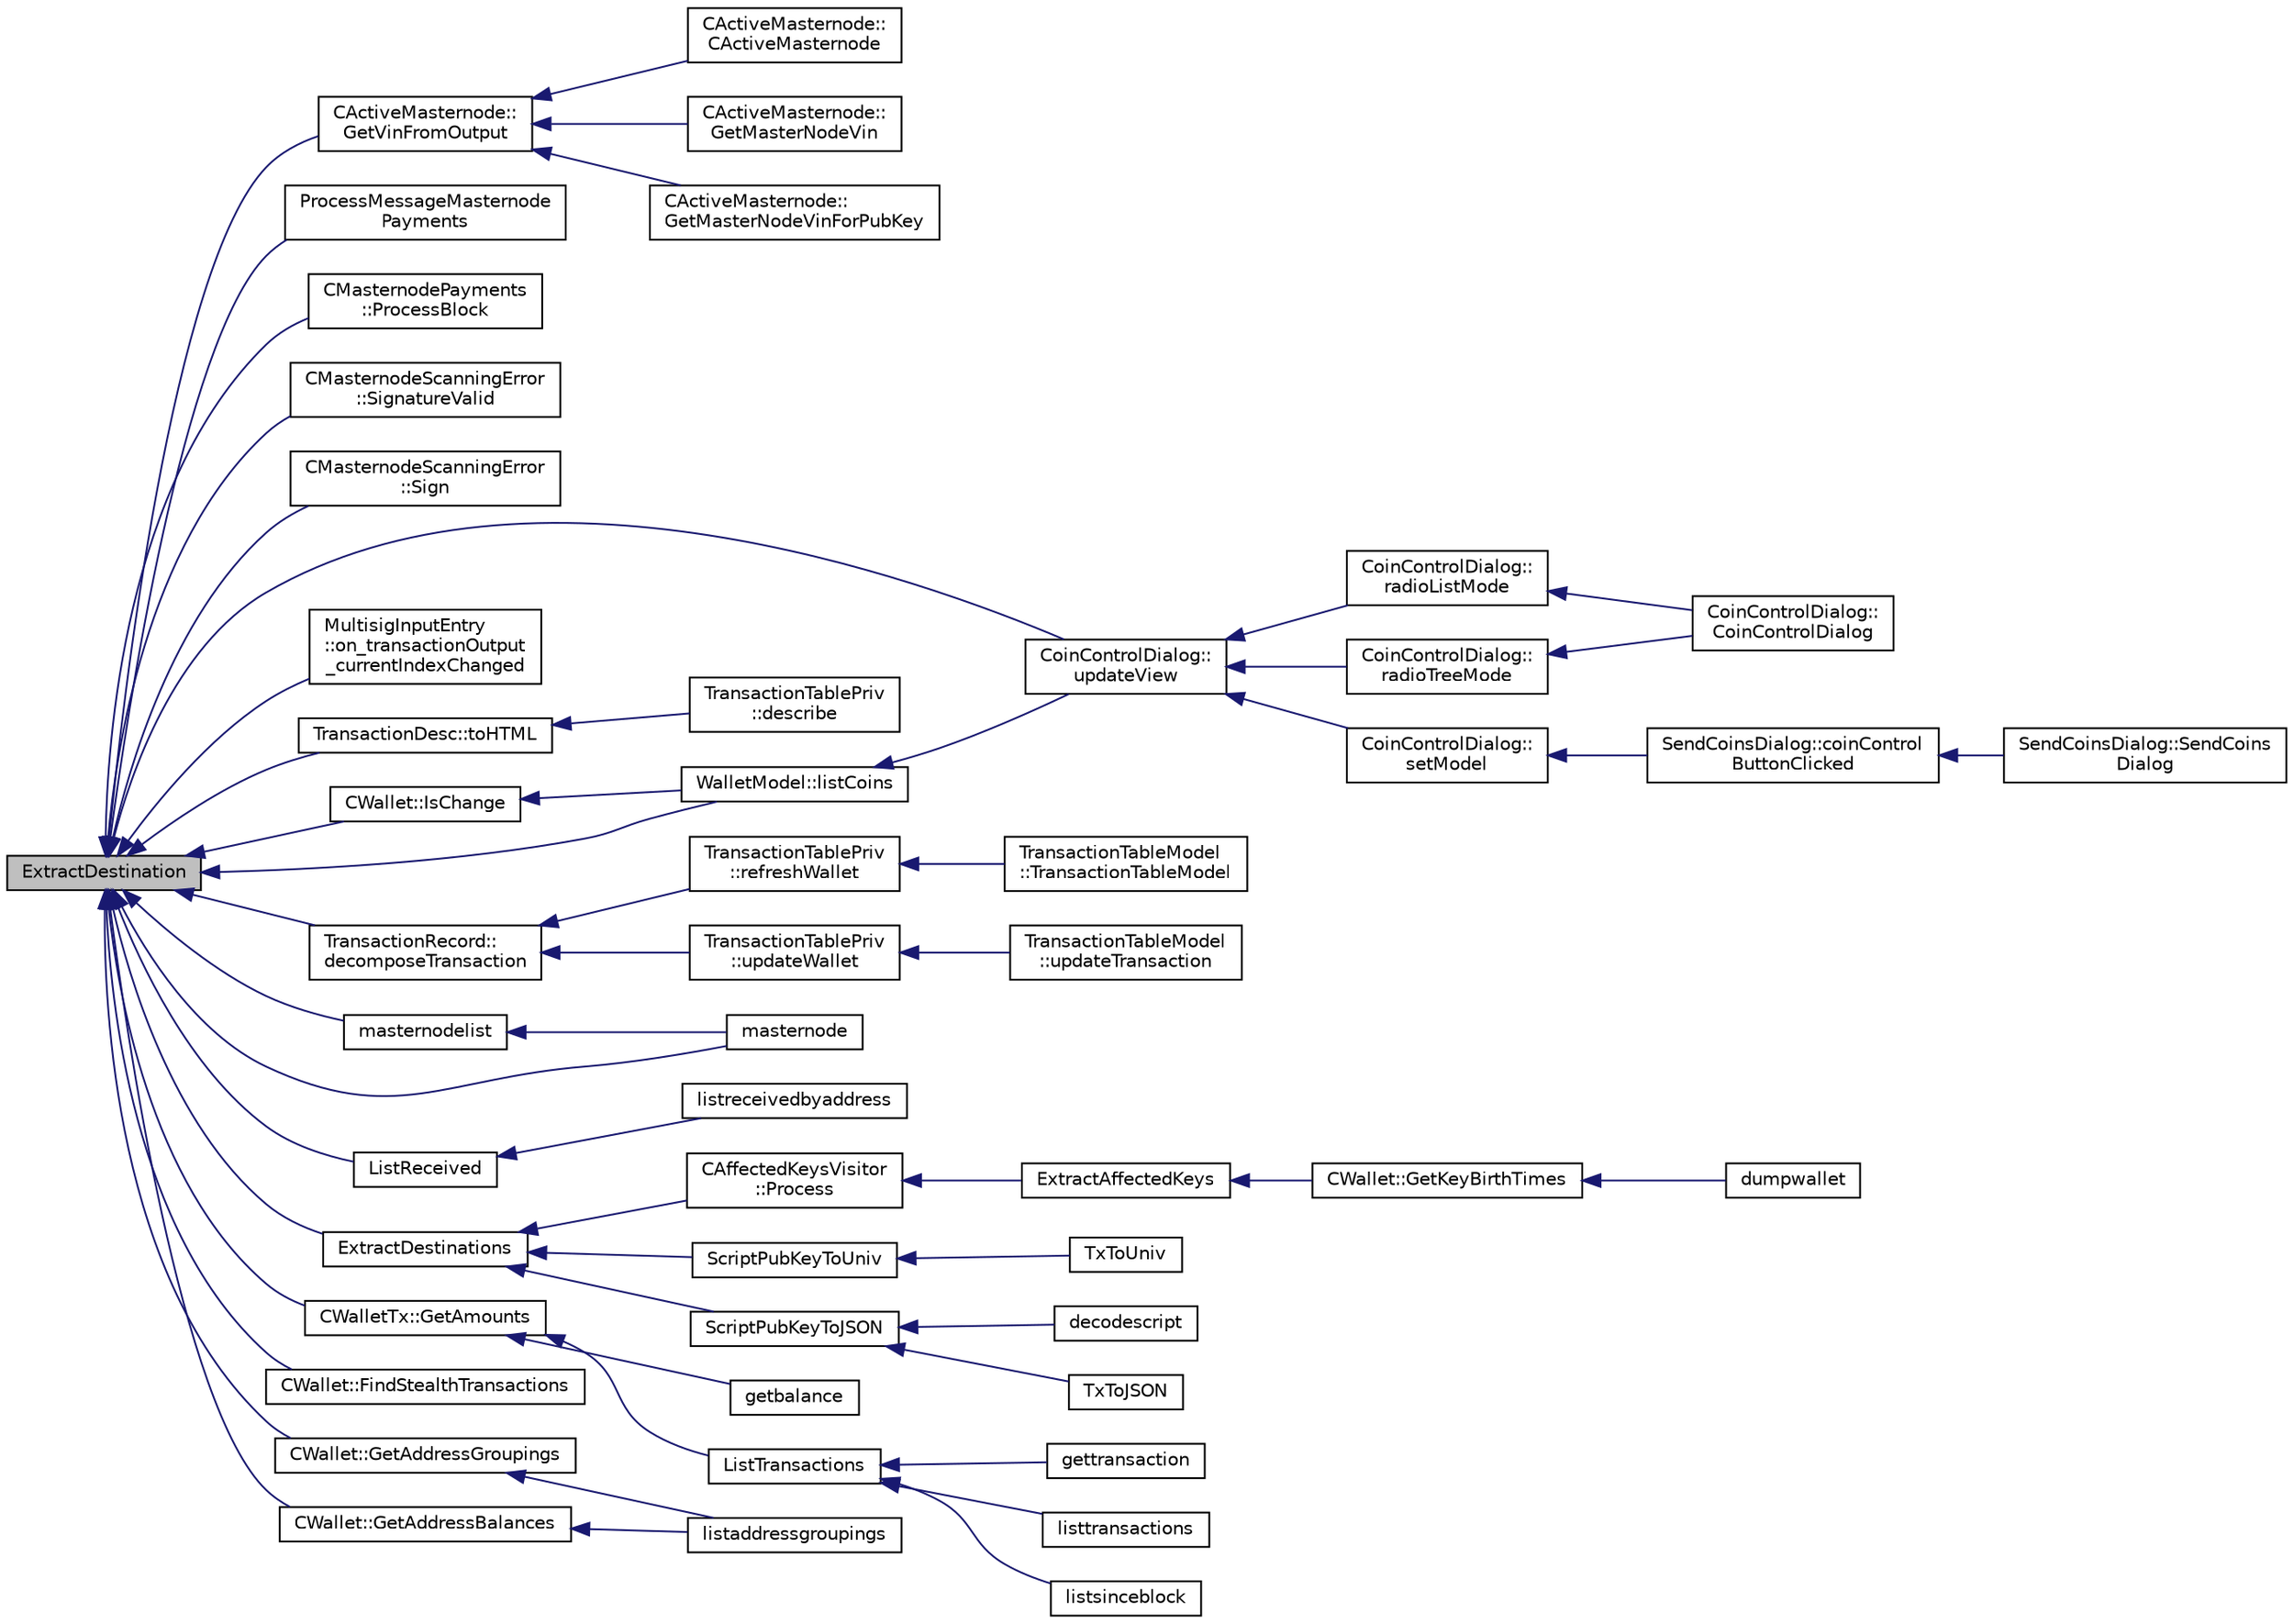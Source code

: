 digraph "ExtractDestination"
{
  edge [fontname="Helvetica",fontsize="10",labelfontname="Helvetica",labelfontsize="10"];
  node [fontname="Helvetica",fontsize="10",shape=record];
  rankdir="LR";
  Node49 [label="ExtractDestination",height=0.2,width=0.4,color="black", fillcolor="grey75", style="filled", fontcolor="black"];
  Node49 -> Node50 [dir="back",color="midnightblue",fontsize="10",style="solid",fontname="Helvetica"];
  Node50 [label="CActiveMasternode::\lGetVinFromOutput",height=0.2,width=0.4,color="black", fillcolor="white", style="filled",URL="$d9/d29/class_c_active_masternode.html#abc2ae1e24001f80ace4bbea2b6453944"];
  Node50 -> Node51 [dir="back",color="midnightblue",fontsize="10",style="solid",fontname="Helvetica"];
  Node51 [label="CActiveMasternode::\lGetMasterNodeVin",height=0.2,width=0.4,color="black", fillcolor="white", style="filled",URL="$d9/d29/class_c_active_masternode.html#adc93036b86ee9ef6abe5e0b783a51283"];
  Node50 -> Node52 [dir="back",color="midnightblue",fontsize="10",style="solid",fontname="Helvetica"];
  Node52 [label="CActiveMasternode::\lGetMasterNodeVinForPubKey",height=0.2,width=0.4,color="black", fillcolor="white", style="filled",URL="$d9/d29/class_c_active_masternode.html#ada17e6bbfd69a3acf166b49c10365da4"];
  Node50 -> Node53 [dir="back",color="midnightblue",fontsize="10",style="solid",fontname="Helvetica"];
  Node53 [label="CActiveMasternode::\lCActiveMasternode",height=0.2,width=0.4,color="black", fillcolor="white", style="filled",URL="$d9/d29/class_c_active_masternode.html#a7ffb946d1b2aad0054d3b3efce8c0543"];
  Node49 -> Node54 [dir="back",color="midnightblue",fontsize="10",style="solid",fontname="Helvetica"];
  Node54 [label="ProcessMessageMasternode\lPayments",height=0.2,width=0.4,color="black", fillcolor="white", style="filled",URL="$dc/d20/masternode-payments_8h.html#a8c28fb440d8031543d1de309e34c40f2"];
  Node49 -> Node55 [dir="back",color="midnightblue",fontsize="10",style="solid",fontname="Helvetica"];
  Node55 [label="CMasternodePayments\l::ProcessBlock",height=0.2,width=0.4,color="black", fillcolor="white", style="filled",URL="$dc/d9a/class_c_masternode_payments.html#aa23dfbc148f10f601e9771bfcffea441"];
  Node49 -> Node56 [dir="back",color="midnightblue",fontsize="10",style="solid",fontname="Helvetica"];
  Node56 [label="CMasternodeScanningError\l::SignatureValid",height=0.2,width=0.4,color="black", fillcolor="white", style="filled",URL="$d0/de7/class_c_masternode_scanning_error.html#ae90fca573f70f7faa4c9f3a5db145f36"];
  Node49 -> Node57 [dir="back",color="midnightblue",fontsize="10",style="solid",fontname="Helvetica"];
  Node57 [label="CMasternodeScanningError\l::Sign",height=0.2,width=0.4,color="black", fillcolor="white", style="filled",URL="$d0/de7/class_c_masternode_scanning_error.html#afdc8ec9b08767cdf3c6a6cc819af7d09"];
  Node49 -> Node58 [dir="back",color="midnightblue",fontsize="10",style="solid",fontname="Helvetica"];
  Node58 [label="CoinControlDialog::\lupdateView",height=0.2,width=0.4,color="black", fillcolor="white", style="filled",URL="$dd/dfb/class_coin_control_dialog.html#aadea33050e5c1efd5eae8d2fcfa721f9"];
  Node58 -> Node59 [dir="back",color="midnightblue",fontsize="10",style="solid",fontname="Helvetica"];
  Node59 [label="CoinControlDialog::\lsetModel",height=0.2,width=0.4,color="black", fillcolor="white", style="filled",URL="$dd/dfb/class_coin_control_dialog.html#a4c34a48574814089c54f763a22f5317a"];
  Node59 -> Node60 [dir="back",color="midnightblue",fontsize="10",style="solid",fontname="Helvetica"];
  Node60 [label="SendCoinsDialog::coinControl\lButtonClicked",height=0.2,width=0.4,color="black", fillcolor="white", style="filled",URL="$d6/de6/class_send_coins_dialog.html#a59d757d9e4bea5b380eb480fd79cfb49"];
  Node60 -> Node61 [dir="back",color="midnightblue",fontsize="10",style="solid",fontname="Helvetica"];
  Node61 [label="SendCoinsDialog::SendCoins\lDialog",height=0.2,width=0.4,color="black", fillcolor="white", style="filled",URL="$d6/de6/class_send_coins_dialog.html#a0df5bc29d1df68eda44826651afc595f"];
  Node58 -> Node62 [dir="back",color="midnightblue",fontsize="10",style="solid",fontname="Helvetica"];
  Node62 [label="CoinControlDialog::\lradioTreeMode",height=0.2,width=0.4,color="black", fillcolor="white", style="filled",URL="$dd/dfb/class_coin_control_dialog.html#a1990d478f3ffba666c358a4f1bd395ec"];
  Node62 -> Node63 [dir="back",color="midnightblue",fontsize="10",style="solid",fontname="Helvetica"];
  Node63 [label="CoinControlDialog::\lCoinControlDialog",height=0.2,width=0.4,color="black", fillcolor="white", style="filled",URL="$dd/dfb/class_coin_control_dialog.html#a0945e59c25f956fdab199dbaf252eff5"];
  Node58 -> Node64 [dir="back",color="midnightblue",fontsize="10",style="solid",fontname="Helvetica"];
  Node64 [label="CoinControlDialog::\lradioListMode",height=0.2,width=0.4,color="black", fillcolor="white", style="filled",URL="$dd/dfb/class_coin_control_dialog.html#a775c6d290cb63667a434b09072094533"];
  Node64 -> Node63 [dir="back",color="midnightblue",fontsize="10",style="solid",fontname="Helvetica"];
  Node49 -> Node65 [dir="back",color="midnightblue",fontsize="10",style="solid",fontname="Helvetica"];
  Node65 [label="MultisigInputEntry\l::on_transactionOutput\l_currentIndexChanged",height=0.2,width=0.4,color="black", fillcolor="white", style="filled",URL="$d9/d3d/class_multisig_input_entry.html#a122ee9305bd98ccb311698169be45941"];
  Node49 -> Node66 [dir="back",color="midnightblue",fontsize="10",style="solid",fontname="Helvetica"];
  Node66 [label="TransactionDesc::toHTML",height=0.2,width=0.4,color="black", fillcolor="white", style="filled",URL="$d4/da9/class_transaction_desc.html#ab7c9dbb2048aae121dd9d75df86e64f4"];
  Node66 -> Node67 [dir="back",color="midnightblue",fontsize="10",style="solid",fontname="Helvetica"];
  Node67 [label="TransactionTablePriv\l::describe",height=0.2,width=0.4,color="black", fillcolor="white", style="filled",URL="$d2/ddb/class_transaction_table_priv.html#ab08d44e16bf6dd95b5b83959b3013780"];
  Node49 -> Node68 [dir="back",color="midnightblue",fontsize="10",style="solid",fontname="Helvetica"];
  Node68 [label="TransactionRecord::\ldecomposeTransaction",height=0.2,width=0.4,color="black", fillcolor="white", style="filled",URL="$d1/da7/class_transaction_record.html#a9f5db4465fa5fdcc3f9af525096bcdb9"];
  Node68 -> Node69 [dir="back",color="midnightblue",fontsize="10",style="solid",fontname="Helvetica"];
  Node69 [label="TransactionTablePriv\l::refreshWallet",height=0.2,width=0.4,color="black", fillcolor="white", style="filled",URL="$d2/ddb/class_transaction_table_priv.html#a1f81da5d7cfb2aac03a5e18e6bc91792"];
  Node69 -> Node70 [dir="back",color="midnightblue",fontsize="10",style="solid",fontname="Helvetica"];
  Node70 [label="TransactionTableModel\l::TransactionTableModel",height=0.2,width=0.4,color="black", fillcolor="white", style="filled",URL="$d7/dfe/class_transaction_table_model.html#a6c10b7cab9804eee6df9e049a978dc62"];
  Node68 -> Node71 [dir="back",color="midnightblue",fontsize="10",style="solid",fontname="Helvetica"];
  Node71 [label="TransactionTablePriv\l::updateWallet",height=0.2,width=0.4,color="black", fillcolor="white", style="filled",URL="$d2/ddb/class_transaction_table_priv.html#a5a8454ce91251c4d9eb927bf2850745c"];
  Node71 -> Node72 [dir="back",color="midnightblue",fontsize="10",style="solid",fontname="Helvetica"];
  Node72 [label="TransactionTableModel\l::updateTransaction",height=0.2,width=0.4,color="black", fillcolor="white", style="filled",URL="$d7/dfe/class_transaction_table_model.html#a8de43b3c7ba0612304906eb5a2f51a06"];
  Node49 -> Node73 [dir="back",color="midnightblue",fontsize="10",style="solid",fontname="Helvetica"];
  Node73 [label="WalletModel::listCoins",height=0.2,width=0.4,color="black", fillcolor="white", style="filled",URL="$d4/d27/class_wallet_model.html#ae5ce26bba42701b45de766ef11cc9a47"];
  Node73 -> Node58 [dir="back",color="midnightblue",fontsize="10",style="solid",fontname="Helvetica"];
  Node49 -> Node74 [dir="back",color="midnightblue",fontsize="10",style="solid",fontname="Helvetica"];
  Node74 [label="masternode",height=0.2,width=0.4,color="black", fillcolor="white", style="filled",URL="$d5/d6b/rpcstashedsend_8cpp.html#a30609e443aeb47c29ed0878d16b1b5e1"];
  Node49 -> Node75 [dir="back",color="midnightblue",fontsize="10",style="solid",fontname="Helvetica"];
  Node75 [label="masternodelist",height=0.2,width=0.4,color="black", fillcolor="white", style="filled",URL="$d5/d6b/rpcstashedsend_8cpp.html#a3a7ed7e37f21eb2912afc6e776f7236c"];
  Node75 -> Node74 [dir="back",color="midnightblue",fontsize="10",style="solid",fontname="Helvetica"];
  Node49 -> Node76 [dir="back",color="midnightblue",fontsize="10",style="solid",fontname="Helvetica"];
  Node76 [label="ListReceived",height=0.2,width=0.4,color="black", fillcolor="white", style="filled",URL="$df/d1d/rpcwallet_8cpp.html#a0cc958f67a8d6d0002cb4fee19eddb5c"];
  Node76 -> Node77 [dir="back",color="midnightblue",fontsize="10",style="solid",fontname="Helvetica"];
  Node77 [label="listreceivedbyaddress",height=0.2,width=0.4,color="black", fillcolor="white", style="filled",URL="$df/d1d/rpcwallet_8cpp.html#a34b36ceb4a7e36e0dab24cf675c49da5"];
  Node49 -> Node78 [dir="back",color="midnightblue",fontsize="10",style="solid",fontname="Helvetica"];
  Node78 [label="ExtractDestinations",height=0.2,width=0.4,color="black", fillcolor="white", style="filled",URL="$de/d7f/script_8h.html#a49e36ddce090cc66aba405c0755c8be7"];
  Node78 -> Node79 [dir="back",color="midnightblue",fontsize="10",style="solid",fontname="Helvetica"];
  Node79 [label="ScriptPubKeyToUniv",height=0.2,width=0.4,color="black", fillcolor="white", style="filled",URL="$d5/d2e/core__write_8cpp.html#a4a51bf7268adbdcd58e7af445ea4db61"];
  Node79 -> Node80 [dir="back",color="midnightblue",fontsize="10",style="solid",fontname="Helvetica"];
  Node80 [label="TxToUniv",height=0.2,width=0.4,color="black", fillcolor="white", style="filled",URL="$d5/d2e/core__write_8cpp.html#aeb901ca565e3df0e3bc0c9863ad8f53a"];
  Node78 -> Node81 [dir="back",color="midnightblue",fontsize="10",style="solid",fontname="Helvetica"];
  Node81 [label="ScriptPubKeyToJSON",height=0.2,width=0.4,color="black", fillcolor="white", style="filled",URL="$dc/da8/rpcrawtransaction_8cpp.html#acb6efc0d76394e3858fe7451148069c2"];
  Node81 -> Node82 [dir="back",color="midnightblue",fontsize="10",style="solid",fontname="Helvetica"];
  Node82 [label="TxToJSON",height=0.2,width=0.4,color="black", fillcolor="white", style="filled",URL="$dc/da8/rpcrawtransaction_8cpp.html#a366b04dae2aae86eee356cc85d759268"];
  Node81 -> Node83 [dir="back",color="midnightblue",fontsize="10",style="solid",fontname="Helvetica"];
  Node83 [label="decodescript",height=0.2,width=0.4,color="black", fillcolor="white", style="filled",URL="$dc/da8/rpcrawtransaction_8cpp.html#a342172992e2fa92490e8d83c2e95e87e"];
  Node78 -> Node84 [dir="back",color="midnightblue",fontsize="10",style="solid",fontname="Helvetica"];
  Node84 [label="CAffectedKeysVisitor\l::Process",height=0.2,width=0.4,color="black", fillcolor="white", style="filled",URL="$d5/d8a/class_c_affected_keys_visitor.html#a749859ce2a826e2d60c8fe31685efae3"];
  Node84 -> Node85 [dir="back",color="midnightblue",fontsize="10",style="solid",fontname="Helvetica"];
  Node85 [label="ExtractAffectedKeys",height=0.2,width=0.4,color="black", fillcolor="white", style="filled",URL="$de/d7f/script_8h.html#a6fdfbffeb1b228641e57ed316c0208cf"];
  Node85 -> Node86 [dir="back",color="midnightblue",fontsize="10",style="solid",fontname="Helvetica"];
  Node86 [label="CWallet::GetKeyBirthTimes",height=0.2,width=0.4,color="black", fillcolor="white", style="filled",URL="$d2/de5/class_c_wallet.html#acb2fdaf647fa2d812d58e998848e681d"];
  Node86 -> Node87 [dir="back",color="midnightblue",fontsize="10",style="solid",fontname="Helvetica"];
  Node87 [label="dumpwallet",height=0.2,width=0.4,color="black", fillcolor="white", style="filled",URL="$dc/dbf/rpcdump_8cpp.html#a831ddf746d4f2500ba6f6c07f63445cd"];
  Node49 -> Node88 [dir="back",color="midnightblue",fontsize="10",style="solid",fontname="Helvetica"];
  Node88 [label="CWallet::IsChange",height=0.2,width=0.4,color="black", fillcolor="white", style="filled",URL="$d2/de5/class_c_wallet.html#aba1c6108b7d2d3800dd487bab4c4c82e"];
  Node88 -> Node73 [dir="back",color="midnightblue",fontsize="10",style="solid",fontname="Helvetica"];
  Node49 -> Node89 [dir="back",color="midnightblue",fontsize="10",style="solid",fontname="Helvetica"];
  Node89 [label="CWalletTx::GetAmounts",height=0.2,width=0.4,color="black", fillcolor="white", style="filled",URL="$d6/d53/class_c_wallet_tx.html#a712d43025de0e667a5e06d3969dbea1f"];
  Node89 -> Node90 [dir="back",color="midnightblue",fontsize="10",style="solid",fontname="Helvetica"];
  Node90 [label="getbalance",height=0.2,width=0.4,color="black", fillcolor="white", style="filled",URL="$df/d1d/rpcwallet_8cpp.html#a1fdcef480c78c033eb587bd442ec305f"];
  Node89 -> Node91 [dir="back",color="midnightblue",fontsize="10",style="solid",fontname="Helvetica"];
  Node91 [label="ListTransactions",height=0.2,width=0.4,color="black", fillcolor="white", style="filled",URL="$df/d1d/rpcwallet_8cpp.html#a460d931e7f098979bea783409c971d53"];
  Node91 -> Node92 [dir="back",color="midnightblue",fontsize="10",style="solid",fontname="Helvetica"];
  Node92 [label="listtransactions",height=0.2,width=0.4,color="black", fillcolor="white", style="filled",URL="$df/d1d/rpcwallet_8cpp.html#a3247ccfc52f810122e28895d423e13fd"];
  Node91 -> Node93 [dir="back",color="midnightblue",fontsize="10",style="solid",fontname="Helvetica"];
  Node93 [label="listsinceblock",height=0.2,width=0.4,color="black", fillcolor="white", style="filled",URL="$df/d1d/rpcwallet_8cpp.html#a53cf4975a89f414ef3bd180f6b4773cd"];
  Node91 -> Node94 [dir="back",color="midnightblue",fontsize="10",style="solid",fontname="Helvetica"];
  Node94 [label="gettransaction",height=0.2,width=0.4,color="black", fillcolor="white", style="filled",URL="$df/d1d/rpcwallet_8cpp.html#a845c15a1402787fcf2cc021111ea89f5"];
  Node49 -> Node95 [dir="back",color="midnightblue",fontsize="10",style="solid",fontname="Helvetica"];
  Node95 [label="CWallet::FindStealthTransactions",height=0.2,width=0.4,color="black", fillcolor="white", style="filled",URL="$d2/de5/class_c_wallet.html#a5d0e2025dc7a87a0406be272b80509ee"];
  Node49 -> Node96 [dir="back",color="midnightblue",fontsize="10",style="solid",fontname="Helvetica"];
  Node96 [label="CWallet::GetAddressBalances",height=0.2,width=0.4,color="black", fillcolor="white", style="filled",URL="$d2/de5/class_c_wallet.html#aadffdf5d0e2f2413cdcc2a39fc2e310d"];
  Node96 -> Node97 [dir="back",color="midnightblue",fontsize="10",style="solid",fontname="Helvetica"];
  Node97 [label="listaddressgroupings",height=0.2,width=0.4,color="black", fillcolor="white", style="filled",URL="$df/d1d/rpcwallet_8cpp.html#a6be618acd7a7b1fb454dacbf24294317"];
  Node49 -> Node98 [dir="back",color="midnightblue",fontsize="10",style="solid",fontname="Helvetica"];
  Node98 [label="CWallet::GetAddressGroupings",height=0.2,width=0.4,color="black", fillcolor="white", style="filled",URL="$d2/de5/class_c_wallet.html#a8eacbac6ad3697d90b98dfe02632f8ef"];
  Node98 -> Node97 [dir="back",color="midnightblue",fontsize="10",style="solid",fontname="Helvetica"];
}
